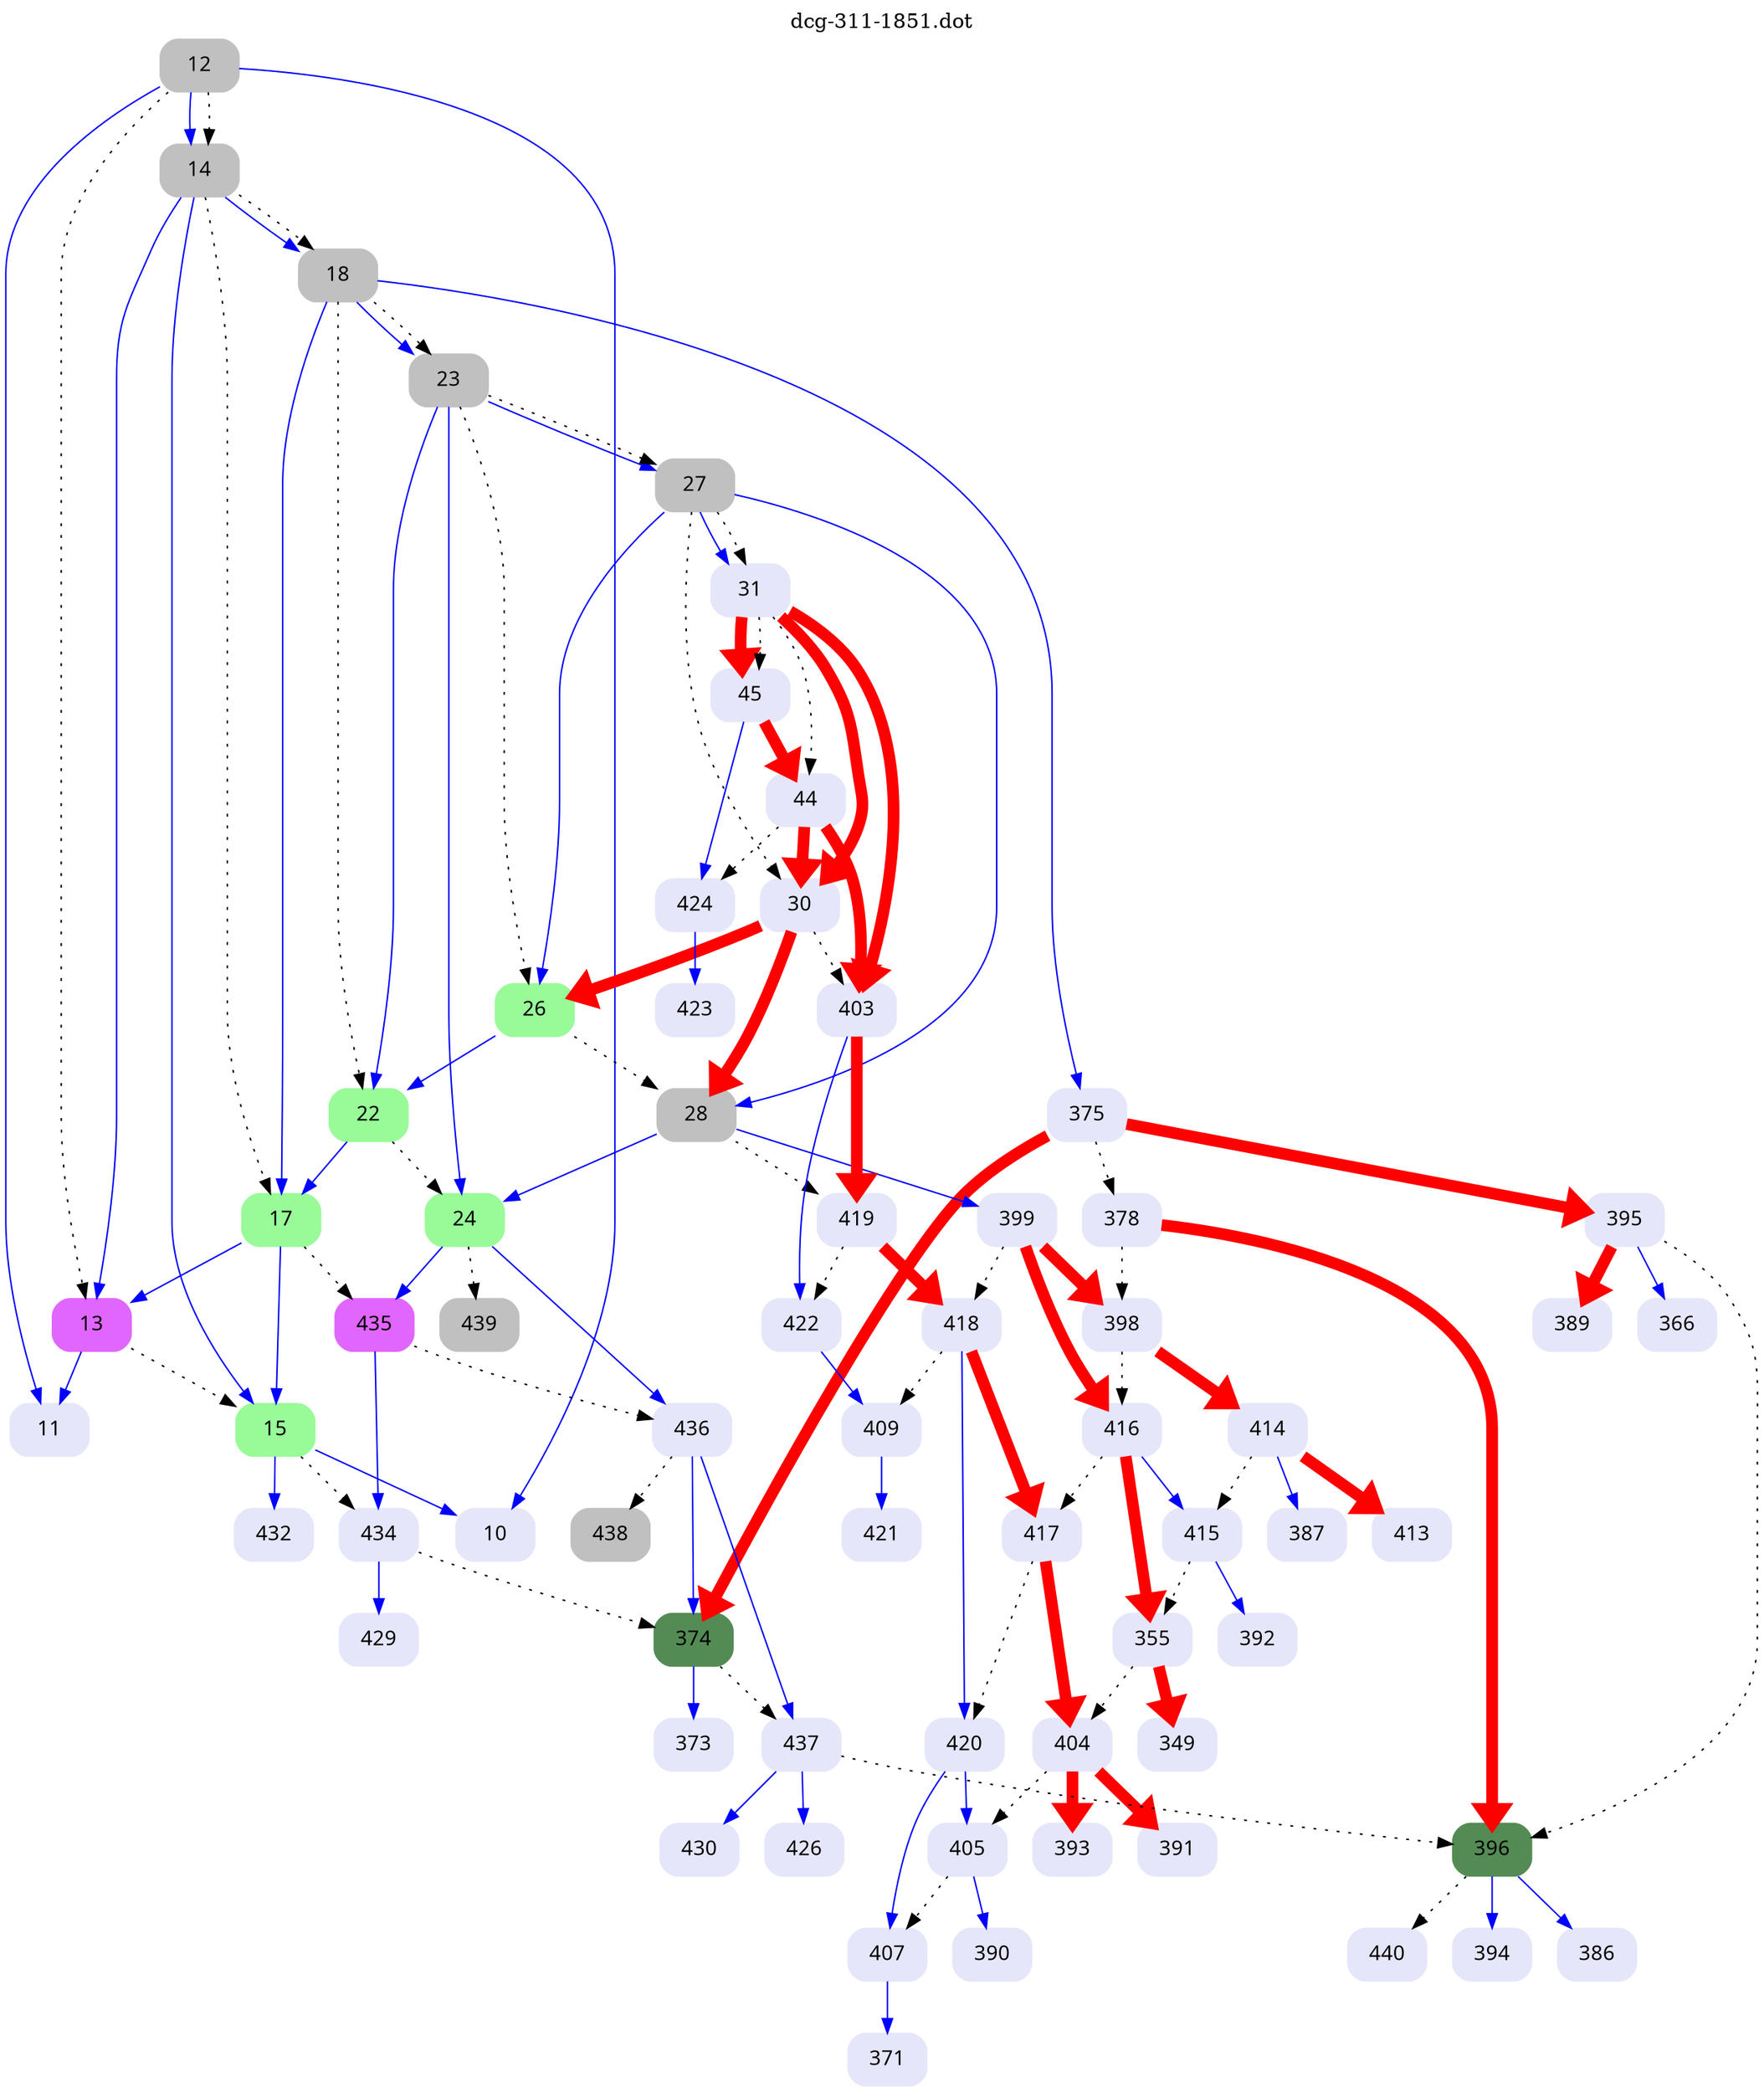digraph dcg_311 {
  labelloc="t";
  label="dcg-311-1851.dot";
  node [fontname="sans-serif"];
  node [shape=box style="rounded,filled"];
  n12 [label="12" color=grey];
  n12 -> n11 [color=blue penwidth=1];
  n12 -> n10 [color=blue penwidth=1];
  n12 -> n14 [color=blue penwidth=1];
  n12 -> n13 [style=dotted,label=""];
  n12 -> n14 [style=dotted,label=""];
  n14 [label="14" color=grey];
  n14 -> n13 [color=blue penwidth=1];
  n14 -> n15 [color=blue penwidth=1];
  n14 -> n18 [color=blue penwidth=1];
  n14 -> n17 [style=dotted,label=""];
  n14 -> n18 [style=dotted,label=""];
  n18 [label="18" color=grey];
  n18 -> n17 [color=blue penwidth=1];
  n18 -> n375 [color=blue penwidth=1];
  n18 -> n23 [color=blue penwidth=1];
  n18 -> n22 [style=dotted,label=""];
  n18 -> n23 [style=dotted,label=""];
  n23 [label="23" color=grey];
  n23 -> n22 [color=blue penwidth=1];
  n23 -> n24 [color=blue penwidth=1];
  n23 -> n27 [color=blue penwidth=1];
  n23 -> n26 [style=dotted,label=""];
  n23 -> n27 [style=dotted,label=""];
  n27 [label="27" color=grey];
  n27 -> n26 [color=blue penwidth=1];
  n27 -> n28 [color=blue penwidth=1];
  n27 -> n31 [color=blue penwidth=1];
  n27 -> n30 [style=dotted,label=""];
  n27 -> n31 [style=dotted,label=""];
  n31 [label="31" color=lavender];
  n31 -> n30 [color=red penwidth=8];
  n31 -> n403 [color=red penwidth=8];
  n31 -> n45 [color=red penwidth=8];
  n31 -> n44 [style=dotted,label=""];
  n31 -> n45 [style=dotted,label=""];
  n45 [label="45" color=lavender];
  n45 -> n44 [color=red penwidth=8];
  n45 -> n424 [color=blue penwidth=1];
  n424 [label="424" color=lavender];
  n424 -> n423 [color=blue penwidth=1];
  n423 [label="423" color=lavender];
  n44 [label="44" color=lavender];
  n44 -> n30 [color=red penwidth=8];
  n44 -> n403 [color=red penwidth=8];
  n44 -> n424 [style=dotted,label=""];
  n403 [label="403" color=lavender];
  n403 -> n419 [color=red penwidth=8];
  n403 -> n422 [color=blue penwidth=1];
  n422 [label="422" color=lavender];
  n422 -> n409 [color=blue penwidth=1];
  n409 [label="409" color=lavender];
  n409 -> n421 [color=blue penwidth=1];
  n421 [label="421" color=lavender];
  n419 [label="419" color=lavender];
  n419 -> n418 [color=red penwidth=8];
  n419 -> n422 [style=dotted,label=""];
  n418 [label="418" color=lavender];
  n418 -> n417 [color=red penwidth=8];
  n418 -> n420 [color=blue penwidth=1];
  n418 -> n409 [style=dotted,label=""];
  n420 [label="420" color=lavender];
  n420 -> n405 [color=blue penwidth=1];
  n420 -> n407 [color=blue penwidth=1];
  n407 [label="407" color=lavender];
  n407 -> n371 [color=blue penwidth=1];
  n371 [label="371" color=lavender];
  n405 [label="405" color=lavender];
  n405 -> n390 [color=blue penwidth=1];
  n405 -> n407 [style=dotted,label=""];
  n390 [label="390" color=lavender];
  n417 [label="417" color=lavender];
  n417 -> n404 [color=red penwidth=8];
  n417 -> n420 [style=dotted,label=""];
  n404 [label="404" color=lavender];
  n404 -> n393 [color=red penwidth=8];
  n404 -> n391 [color=red penwidth=8];
  n404 -> n405 [style=dotted,label=""];
  n391 [label="391" color=lavender];
  n393 [label="393" color=lavender];
  n30 [label="30" color=lavender];
  n30 -> n26 [color=red penwidth=8];
  n30 -> n28 [color=red penwidth=8];
  n30 -> n403 [style=dotted,label=""];
  n28 [label="28" color=grey];
  n28 -> n24 [color=blue penwidth=1];
  n28 -> n399 [color=blue penwidth=1];
  n28 -> n419 [style=dotted,label=""];
  n399 [label="399" color=lavender];
  n399 -> n398 [color=red penwidth=8];
  n399 -> n416 [color=red penwidth=8];
  n399 -> n418 [style=dotted,label=""];
  n416 [label="416" color=lavender];
  n416 -> n415 [color=blue penwidth=1];
  n416 -> n355 [color=red penwidth=8];
  n416 -> n417 [style=dotted,label=""];
  n355 [label="355" color=lavender];
  n355 -> n349 [color=red penwidth=8];
  n355 -> n404 [style=dotted,label=""];
  n349 [label="349" color=lavender];
  n415 [label="415" color=lavender];
  n415 -> n392 [color=blue penwidth=1];
  n415 -> n355 [style=dotted,label=""];
  n392 [label="392" color=lavender];
  n398 [label="398" color=lavender];
  n398 -> n414 [color=red penwidth=8];
  n398 -> n416 [style=dotted,label=""];
  n414 [label="414" color=lavender];
  n414 -> n413 [color=red penwidth=8];
  n414 -> n387 [color=blue penwidth=1];
  n414 -> n415 [style=dotted,label=""];
  n387 [label="387" color=lavender];
  n413 [label="413" color=lavender];
  n24 [label="24" color=palegreen];
  n24 -> n435 [color=blue penwidth=1];
  n24 -> n436 [color=blue penwidth=1];
  n24 -> n439 [style=dotted,label=""];
  n436 [label="436" color=lavender];
  n436 -> n374 [color=blue penwidth=1];
  n436 -> n437 [color=blue penwidth=1];
  n436 -> n438 [style=dotted,label=""];
  n437 [label="437" color=lavender];
  n437 -> n426 [color=blue penwidth=1];
  n437 -> n430 [color=blue penwidth=1];
  n437 -> n396 [style=dotted,label=""];
  n430 [label="430" color=lavender];
  n426 [label="426" color=lavender];
  n396 [label="396" color=palegreen4];
  n396 -> n394 [color=blue penwidth=1];
  n396 -> n386 [color=blue penwidth=1];
  n396 -> n440 [style=dotted,label=""];
  n386 [label="386" color=lavender];
  n394 [label="394" color=lavender];
  n440 [label="440" color=lavender];
  n374 [label="374" color=palegreen4];
  n374 -> n373 [color=blue penwidth=1];
  n374 -> n437 [style=dotted,label=""];
  n373 [label="373" color=lavender];
  n438 [label="438" color=grey];
  n435 [label="435" color=mediumorchid1];
  n435 -> n434 [color=blue penwidth=1];
  n435 -> n436 [style=dotted,label=""];
  n434 [label="434" color=lavender];
  n434 -> n429 [color=blue penwidth=1];
  n434 -> n374 [style=dotted,label=""];
  n429 [label="429" color=lavender];
  n439 [label="439" color=grey];
  n26 [label="26" color=palegreen];
  n26 -> n22 [color=blue penwidth=1];
  n26 -> n28 [style=dotted,label=""];
  n22 [label="22" color=palegreen];
  n22 -> n17 [color=blue penwidth=1];
  n22 -> n24 [style=dotted,label=""];
  n17 [label="17" color=palegreen];
  n17 -> n13 [color=blue penwidth=1];
  n17 -> n15 [color=blue penwidth=1];
  n17 -> n435 [style=dotted,label=""];
  n15 [label="15" color=palegreen];
  n15 -> n10 [color=blue penwidth=1];
  n15 -> n432 [color=blue penwidth=1];
  n15 -> n434 [style=dotted,label=""];
  n432 [label="432" color=lavender];
  n10 [label="10" color=lavender];
  n13 [label="13" color=mediumorchid1];
  n13 -> n11 [color=blue penwidth=1];
  n13 -> n15 [style=dotted,label=""];
  n11 [label="11" color=lavender];
  n375 [label="375" color=lavender];
  n375 -> n374 [color=red penwidth=8];
  n375 -> n395 [color=red penwidth=8];
  n375 -> n378 [style=dotted,label=""];
  n395 [label="395" color=lavender];
  n395 -> n389 [color=red penwidth=8];
  n395 -> n366 [color=blue penwidth=1];
  n395 -> n396 [style=dotted,label=""];
  n366 [label="366" color=lavender];
  n389 [label="389" color=lavender];
  n378 [label="378" color=lavender];
  n378 -> n396 [color=red penwidth=8];
  n378 -> n398 [style=dotted,label=""];
}
